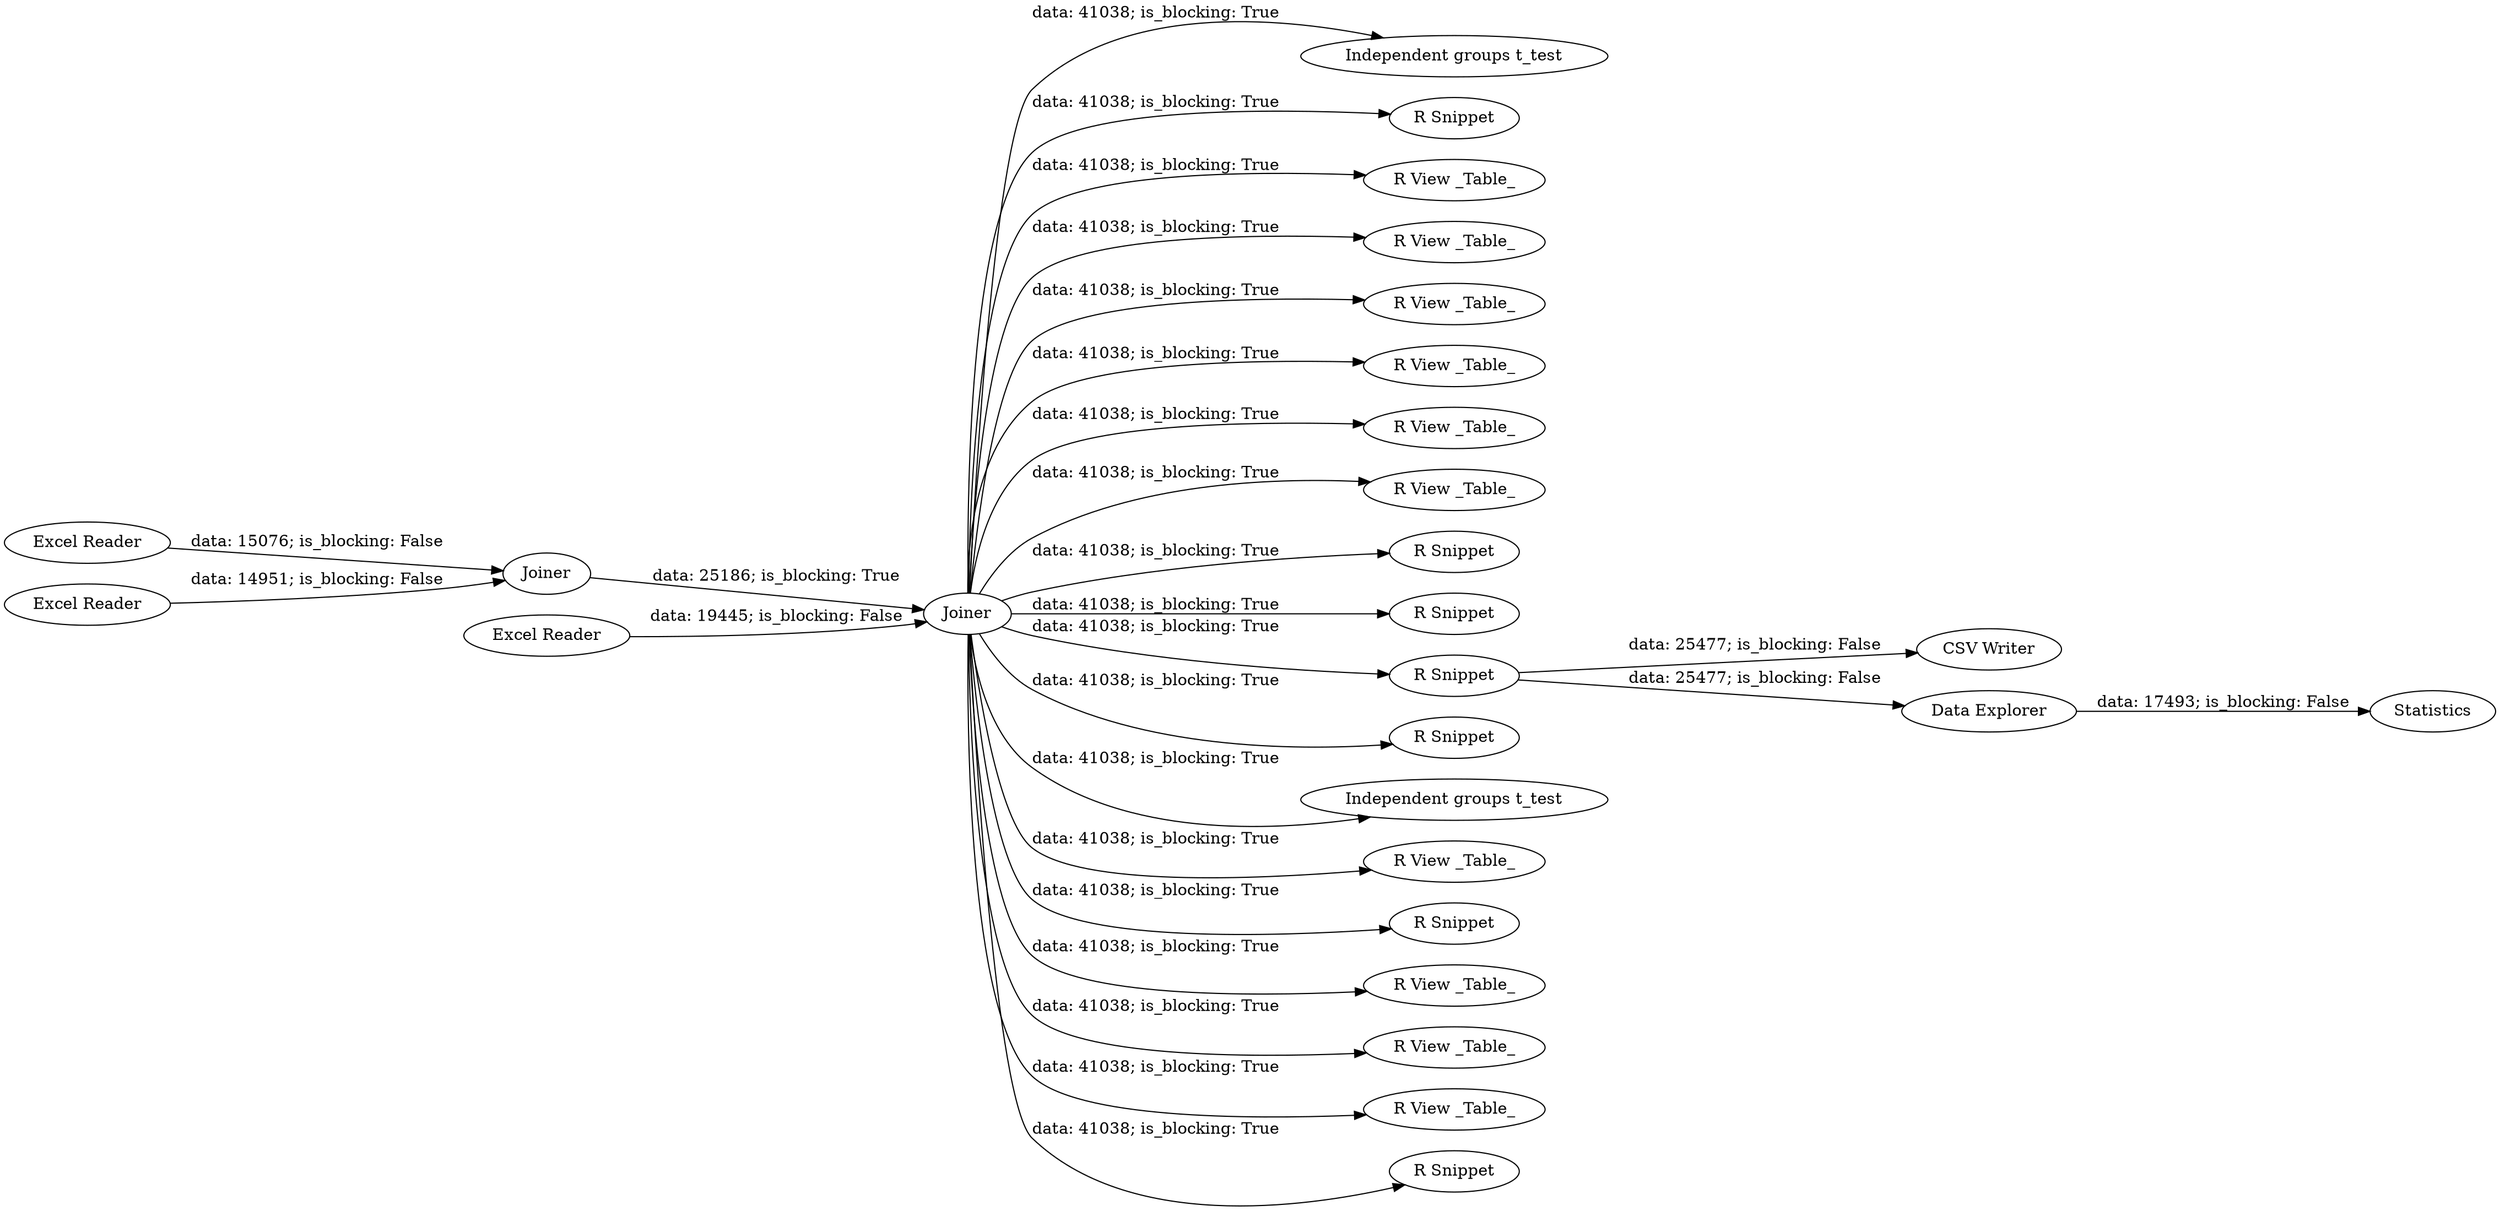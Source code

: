 digraph {
	"8156147153572944453_25" [label="Independent groups t_test"]
	"8156147153572944453_26" [label="R Snippet"]
	"8156147153572944453_22" [label="R View _Table_"]
	"8156147153572944453_28" [label="R View _Table_"]
	"8156147153572944453_17" [label="R View _Table_"]
	"8156147153572944453_24" [label="R View _Table_"]
	"8156147153572944453_18" [label="R View _Table_"]
	"8156147153572944453_2" [label="Excel Reader"]
	"8156147153572944453_4" [label=Joiner]
	"8156147153572944453_23" [label="R View _Table_"]
	"8156147153572944453_20" [label=Statistics]
	"8156147153572944453_35" [label="R Snippet"]
	"8156147153572944453_31" [label="R Snippet"]
	"8156147153572944453_21" [label="R Snippet"]
	"8156147153572944453_27" [label="R Snippet"]
	"8156147153572944453_32" [label="Independent groups t_test"]
	"8156147153572944453_16" [label="R View _Table_"]
	"8156147153572944453_29" [label="R Snippet"]
	"8156147153572944453_33" [label="CSV Writer"]
	"8156147153572944453_3" [label="Excel Reader"]
	"8156147153572944453_15" [label="R View _Table_"]
	"8156147153572944453_14" [label="R View _Table_"]
	"8156147153572944453_5" [label=Joiner]
	"8156147153572944453_6" [label="Data Explorer"]
	"8156147153572944453_1" [label="Excel Reader"]
	"8156147153572944453_19" [label="R View _Table_"]
	"8156147153572944453_34" [label="R Snippet"]
	"8156147153572944453_5" -> "8156147153572944453_22" [label="data: 41038; is_blocking: True"]
	"8156147153572944453_2" -> "8156147153572944453_4" [label="data: 15076; is_blocking: False"]
	"8156147153572944453_4" -> "8156147153572944453_5" [label="data: 25186; is_blocking: True"]
	"8156147153572944453_5" -> "8156147153572944453_17" [label="data: 41038; is_blocking: True"]
	"8156147153572944453_5" -> "8156147153572944453_21" [label="data: 41038; is_blocking: True"]
	"8156147153572944453_5" -> "8156147153572944453_14" [label="data: 41038; is_blocking: True"]
	"8156147153572944453_5" -> "8156147153572944453_18" [label="data: 41038; is_blocking: True"]
	"8156147153572944453_5" -> "8156147153572944453_34" [label="data: 41038; is_blocking: True"]
	"8156147153572944453_21" -> "8156147153572944453_33" [label="data: 25477; is_blocking: False"]
	"8156147153572944453_5" -> "8156147153572944453_16" [label="data: 41038; is_blocking: True"]
	"8156147153572944453_5" -> "8156147153572944453_27" [label="data: 41038; is_blocking: True"]
	"8156147153572944453_5" -> "8156147153572944453_28" [label="data: 41038; is_blocking: True"]
	"8156147153572944453_5" -> "8156147153572944453_29" [label="data: 41038; is_blocking: True"]
	"8156147153572944453_6" -> "8156147153572944453_20" [label="data: 17493; is_blocking: False"]
	"8156147153572944453_5" -> "8156147153572944453_26" [label="data: 41038; is_blocking: True"]
	"8156147153572944453_5" -> "8156147153572944453_31" [label="data: 41038; is_blocking: True"]
	"8156147153572944453_5" -> "8156147153572944453_15" [label="data: 41038; is_blocking: True"]
	"8156147153572944453_1" -> "8156147153572944453_4" [label="data: 14951; is_blocking: False"]
	"8156147153572944453_5" -> "8156147153572944453_23" [label="data: 41038; is_blocking: True"]
	"8156147153572944453_5" -> "8156147153572944453_19" [label="data: 41038; is_blocking: True"]
	"8156147153572944453_5" -> "8156147153572944453_25" [label="data: 41038; is_blocking: True"]
	"8156147153572944453_5" -> "8156147153572944453_32" [label="data: 41038; is_blocking: True"]
	"8156147153572944453_3" -> "8156147153572944453_5" [label="data: 19445; is_blocking: False"]
	"8156147153572944453_5" -> "8156147153572944453_35" [label="data: 41038; is_blocking: True"]
	"8156147153572944453_5" -> "8156147153572944453_24" [label="data: 41038; is_blocking: True"]
	"8156147153572944453_21" -> "8156147153572944453_6" [label="data: 25477; is_blocking: False"]
	rankdir=LR
}
